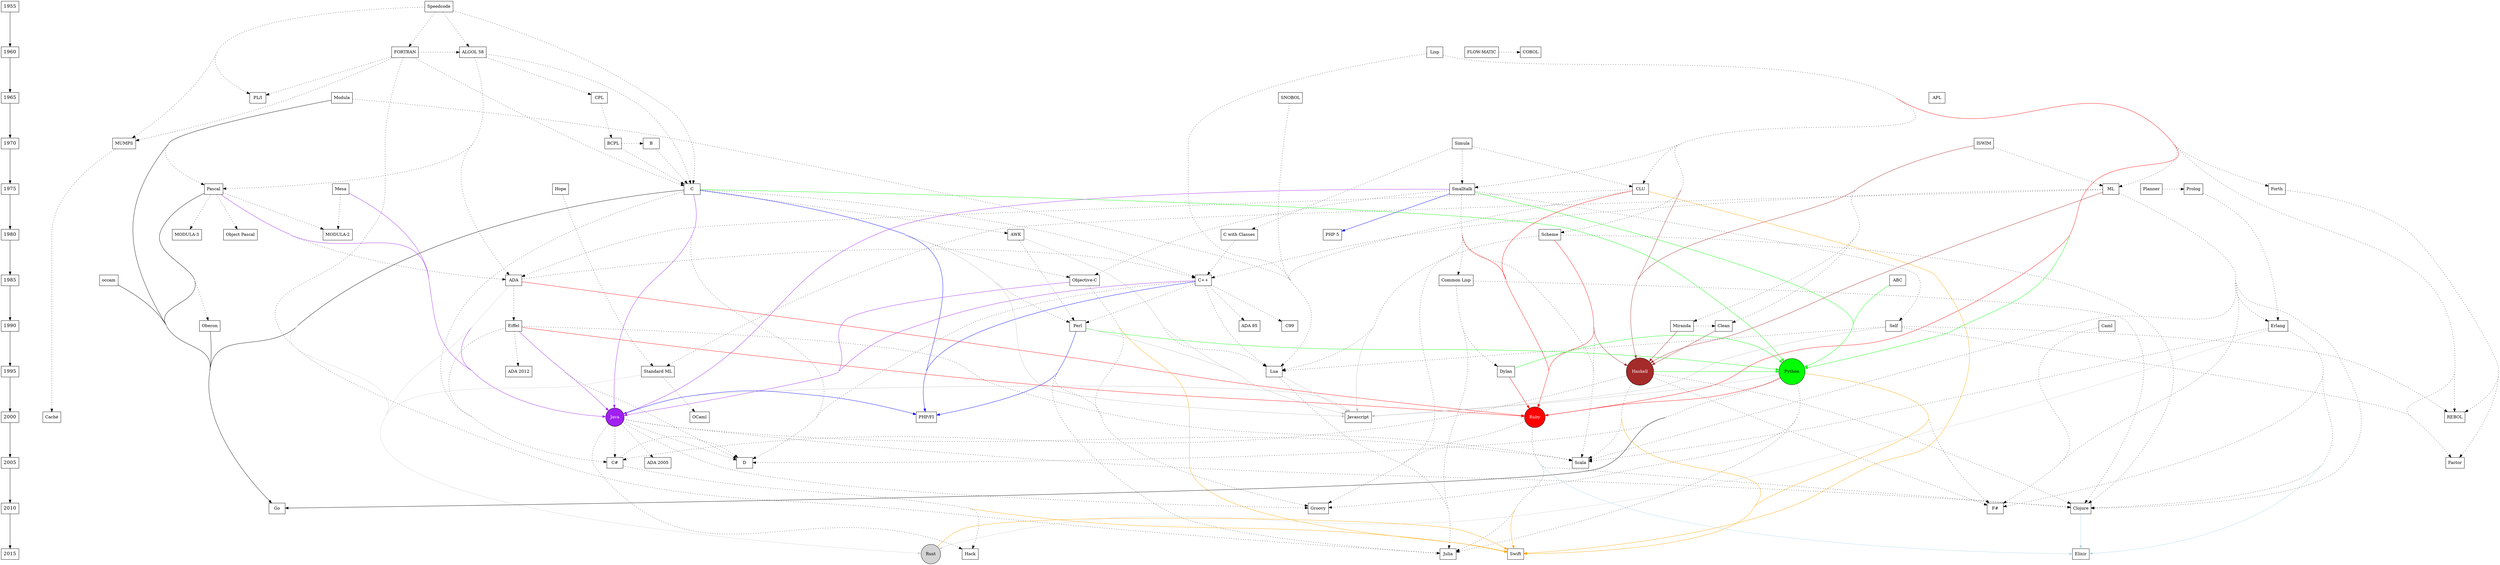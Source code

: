 digraph G {
    ranksep="1.0 equally";
    nodesep="1.0 equally";
    ratio=auto;
    concentrate=true;
    compound=true;
    {
        node [shape=box, fontsize=16];
        /* the time-line graph */
        1955 -> 1960 -> 1965 -> 1970 -> 1975 -> 1980 -> 1985 -> 1990 -> 1995 -> 2000 -> 2005 -> 2010 -> 2015
        /* ancestor programs */
        
    }

    node [shape=box];
    
    { rank = same; 1955; "Speedcode" }
    
    { rank = same; 1960; "FORTRAN"; "ALGOL 58"; "Lisp"; "FLOW-MATIC"; "COBOL" }
    
    { rank = same; 1965; "Modula"; "SNOBOL"; "APL"; "PL/I"; "CPL" }
    
    { rank = same; 1970; "BCPL"; "MUMPS"; "B"; "Simula"; "ISWIM" }
    
    { rank = same; 1975; "Pascal"; "Mesa"; "Planner"; "Hope"; "Forth"; "Prolog"; "C"; "Smalltalk"; "CLU"; "ML" }
    
    { rank = same; 1980; "AWK"; "Scheme"; "C with Classes" }
    
    { rank = same; 1985; "ABC"; "ADA"; "occam"; "C++"; "Objective-C"; "Common Lisp" }
    
    { rank = same; 1990; "Oberon"; "Eiffel"; "Erlang"; "Miranda"; "Caml"; "Clean"; "Self"; "Perl" }
    
    { rank = same; 1995; "Standard ML"; "Haskell"; "Dylan"; "Lua"; "Python" }
    
    { rank = same; 2000; "Caché"; "Ruby"; "REBOL"; "Javascript"; "Java"; "PHP/FI" }
    
    { rank = same; 2005; "D"; "C#"; "Scala"; "Factor" }
    
    { rank = same; 2010; "Clojure"; "Go"; "Groovy"; "F#" }
    
    { rank = same; 2015; "Julia"; "Elixir"; "Swift"; "Hack"; "Rust" }
    

	

    

    
        
        
            
                "Speedcode" -> "FORTRAN" [style=dotted]
            
        
            
                "Speedcode" -> "ALGOL 58" [style=dotted]
            
        
            
                "Speedcode" -> "C" [style=dotted]
            
        
            
                "Speedcode" -> "PL/I" [style=dotted]
            
        
            
                "Speedcode" -> "MUMPS" [style=dotted]
            
        
    
        
        
            
                "FORTRAN" -> "ALGOL 58" [style=dotted]
            
        
            
                "FORTRAN" -> "C" [style=dotted]
            
        
            
                "FORTRAN" -> "PL/I" [style=dotted]
            
        
            
                "FORTRAN" -> "MUMPS" [style=dotted]
            
        
            
                "FORTRAN" -> "Julia" [style=dotted]
            
        
    
        
        
            
                "ALGOL 58" -> "C" [style=dotted]
            
        
            
                "ALGOL 58" -> "CPL" [style=dotted]
            
        
            
                "ALGOL 58" -> "Pascal" [style=dotted]
            
        
            
                "ALGOL 58" -> "ADA" [style=dotted]
            
        
    
        
        
            
                "Modula" -> "Pascal" [style=dotted]
            
        
            
                "Modula" -> "Lua" [style=dotted]
            
        
            
                "Modula" -> "Go" [color=black]
            
        
    
        
        
            
                "Pascal" -> "ADA" [style=dotted]
            
        
            
                "Pascal" -> "Java" [color=purple]
            
        
            
                "Pascal" -> "MODULA-2" [style=dotted]
            
        
            
                "Pascal" -> "MODULA-3" [style=dotted]
            
        
            
                "Pascal" -> "Oberon" [style=dotted]
            
        
            
                "Pascal" -> "Object Pascal" [style=dotted]
            
        
            
                "Pascal" -> "Go" [color=black]
            
        
    
        
        
            
                "Oberon" -> "Go" [color=black]
            
        
    
        
        
            
                "Mesa" -> "Java" [color=purple]
            
        
            
                "Mesa" -> "MODULA-2" [style=dotted]
            
        
    
        
        
            
                "ABC" -> "Python" [color=green]
            
        
    
        
        
            
                "SNOBOL" -> "Lua" [style=dotted]
            
        
    
        
        
            
                "Planner" -> "Prolog" [style=dotted]
            
        
    
        
        
            
                "Prolog" -> "Erlang" [style=dotted]
            
        
    
        
        
            
                "CLU" -> "Lua" [style=dotted]
            
        
            
                "CLU" -> "ADA" [style=dotted]
            
        
            
                "CLU" -> "Ruby" [color=red]
            
        
            
                "CLU" -> "Swift" [color=orange]
            
        
    
        
        
            
                "AWK" -> "Javascript" [color=grey]
            
        
            
                "AWK" -> "Perl" [style=dotted]
            
        
            
                "AWK" -> "Lua" [style=dotted]
            
        
    
        
        
            
                "FLOW-MATIC" -> "COBOL" [style=dotted]
            
        
    
        
        
            
                "ADA" -> "C++" [style=dotted]
            
        
            
                "ADA" -> "Eiffel" [style=dotted]
            
        
            
                "ADA" -> "Rust" [color=lightgrey]
            
        
            
                "ADA" -> "Ruby" [color=red]
            
        
            
                "ADA" -> "Java" [color=purple]
            
        
    
        
        
            
                "CPL" -> "BCPL" [style=dotted]
            
        
    
        
        
            
                "BCPL" -> "B" [style=dotted]
            
        
            
                "BCPL" -> "C" [style=dotted]
            
        
    
        
        
            
                "B" -> "C" [style=dotted]
            
        
    
        
        
            
                "C" -> "AWK" [style=dotted]
            
        
            
                "C" -> "C++" [style=dotted]
            
        
            
                "C" -> "C#" [style=dotted]
            
        
            
                "C" -> "Objective-C" [style=dotted]
            
        
            
                "C" -> "D" [style=dotted]
            
        
            
                "C" -> "Go" [color=black]
            
        
            
                "C" -> "Rust" [color=lightgrey]
            
        
            
                "C" -> "Java" [color=purple]
            
        
            
                "C" -> "Javascript" [color=grey]
            
        
            
                "C" -> "Perl" [style=dotted]
            
        
            
                "C" -> "Python" [color=green]
            
        
            
                "C" -> "PHP/FI" [color=blue]
            
        
    
        
        
            
                "Simula" -> "CLU" [style=dotted]
            
        
            
                "Simula" -> "Smalltalk" [style=dotted]
            
        
            
                "Simula" -> "C with Classes" [style=dotted]
            
        
    
        
        
            
                "Smalltalk" -> "Groovy" [style=dotted]
            
        
            
                "Smalltalk" -> "Objective-C" [style=dotted]
            
        
            
                "Smalltalk" -> "Self" [style=dotted]
            
        
            
                "Smalltalk" -> "Java" [color=purple]
            
        
            
                "Smalltalk" -> "PHP 5" [color=blue]
            
        
            
                "Smalltalk" -> "Python" [color=green]
            
        
            
                "Smalltalk" -> "Ruby" [color=red]
            
        
            
                "Smalltalk" -> "Scala" [style=dotted]
            
        
            
                "Smalltalk" -> "Common Lisp" [style=dotted]
            
        
    
        
        
            
                "Eiffel" -> "ADA 2012" [style=dotted]
            
        
            
                "Eiffel" -> "C#" [style=dotted]
            
        
            
                "Eiffel" -> "D" [style=dotted]
            
        
            
                "Eiffel" -> "Java" [color=purple]
            
        
            
                "Eiffel" -> "Ruby" [color=red]
            
        
            
                "Eiffel" -> "Scala" [style=dotted]
            
        
    
        
        
            
                "ISWIM" -> "Miranda" [style=dotted]
            
        
            
                "ISWIM" -> "ML" [style=dotted]
            
        
            
                "ISWIM" -> "Haskell" [color=brown]
            
        
            
                "ISWIM" -> "Clean" [style=dotted]
            
        
    
        
        
            
                "MUMPS" -> "Caché" [style=dotted]
            
        
    
        
        
            
                "Hope" -> "Standard ML" [style=dotted]
            
        
    
        
        
            
                "occam" -> "Go" [color=black]
            
        
    
        
        
            
                "Miranda" -> "Haskell" [color=brown]
            
        
            
                "Miranda" -> "Clean" [style=dotted]
            
        
    
        
        
            
                "Clean" -> "Haskell" [color=brown]
            
        
    
        
        
            
                "Forth" -> "REBOL" [style=dotted]
            
        
            
                "Forth" -> "Factor" [style=dotted]
            
        
    
        
        
            
                "Self" -> "Javascript" [color=grey]
            
        
            
                "Self" -> "Lua" [style=dotted]
            
        
            
                "Self" -> "REBOL" [style=dotted]
            
        
            
                "Self" -> "Factor" [style=dotted]
            
        
    
        
        
            
                "ML" -> "Haskell" [color=brown]
            
        
            
                "ML" -> "C++" [style=dotted]
            
        
            
                "ML" -> "F#" [style=dotted]
            
        
            
                "ML" -> "Clojure" [style=dotted]
            
        
            
                "ML" -> "Erlang" [style=dotted]
            
        
            
                "ML" -> "Scala" [style=dotted]
            
        
            
                "ML" -> "Standard ML" [style=dotted]
            
        
    
        
        
            
                "Standard ML" -> "OCaml" [style=dotted]
            
        
            
                "Standard ML" -> "Rust" [color=lightgrey]
            
        
    
        
        
            
                "Caml" -> "F#" [style=dotted]
            
        
    
        
        
            
                "Lisp" -> "Scheme" [style=dotted]
            
        
            
                "Lisp" -> "CLU" [style=dotted]
            
        
            
                "Lisp" -> "Forth" [style=dotted]
            
        
            
                "Lisp" -> "Haskell" [color=brown]
            
        
            
                "Lisp" -> "Lua" [style=dotted]
            
        
            
                "Lisp" -> "ML" [style=dotted]
            
        
            
                "Lisp" -> "Python" [color=green]
            
        
            
                "Lisp" -> "REBOL" [style=dotted]
            
        
            
                "Lisp" -> "Ruby" [color=red]
            
        
            
                "Lisp" -> "Smalltalk" [style=dotted]
            
        
            
                "Lisp" -> "Factor" [style=dotted]
            
        
    
        
        
            
                "Common Lisp" -> "Clojure" [style=dotted]
            
        
            
                "Common Lisp" -> "Julia" [style=dotted]
            
        
            
                "Common Lisp" -> "Dylan" [style=dotted]
            
        
    
        
        
            
                "Scheme" -> "Lua" [style=dotted]
            
        
            
                "Scheme" -> "Clojure" [style=dotted]
            
        
            
                "Scheme" -> "Haskell" [color=brown]
            
        
            
                "Scheme" -> "Javascript" [color=grey]
            
        
            
                "Scheme" -> "Ruby" [color=red]
            
        
            
                "Scheme" -> "Scala" [style=dotted]
            
        
    
        
        
            
                "Dylan" -> "Python" [color=green]
            
        
            
                "Dylan" -> "Ruby" [color=red]
            
        
    
        
        
            
                "Clojure" -> "Elixir" [color=lightblue]
            
        
    
        
        "Haskell" [shape=circle, style=filled, fontcolor=white, fillcolor=brown]
        
        
            
                "Haskell" -> "C#" [style=dotted]
            
        
            
                "Haskell" -> "F#" [style=dotted]
            
        
            
                "Haskell" -> "Clojure" [style=dotted]
            
        
            
                "Haskell" -> "Python" [color=green]
            
        
            
                "Haskell" -> "Scala" [style=dotted]
            
        
            
                "Haskell" -> "Swift" [color=orange]
            
        
    
        
        
            
                "C with Classes" -> "C++" [style=dotted]
            
        
    
        
        
            
                "C++" -> "PHP/FI" [color=blue]
            
        
            
                "C++" -> "Perl" [style=dotted]
            
        
            
                "C++" -> "Lua" [style=dotted]
            
        
            
                "C++" -> "ADA 95" [style=dotted]
            
        
            
                "C++" -> "Java" [color=purple]
            
        
            
                "C++" -> "D" [style=dotted]
            
        
            
                "C++" -> "C99" [style=dotted]
            
        
    
        
        
            
                "C#" -> "Hack" [style=dotted]
            
        
            
                "C#" -> "D" [style=dotted]
            
        
            
                "C#" -> "Swift" [color=orange]
            
        
    
        
        
            
                "Objective-C" -> "Groovy" [style=dotted]
            
        
            
                "Objective-C" -> "Java" [color=purple]
            
        
            
                "Objective-C" -> "Swift" [color=orange]
            
        
    
        
        
            
                "Erlang" -> "F#" [style=dotted]
            
        
            
                "Erlang" -> "Clojure" [style=dotted]
            
        
            
                "Erlang" -> "Rust" [color=lightgrey]
            
        
            
                "Erlang" -> "Scala" [style=dotted]
            
        
            
                "Erlang" -> "Elixir" [color=lightblue]
            
        
    
        
        "Rust" [shape=circle, style=filled, fontcolor=black, fillcolor=lightgrey]
        
        
            
                "Rust" -> "Swift" [color=orange]
            
        
    
        
        
            
                "Lua" -> "Julia" [style=dotted]
            
        
            
                "Lua" -> "Javascript" [color=grey]
            
        
    
        
        "Java" [shape=circle, style=filled, fontcolor=white, fillcolor=purple]
        
        
            
                "Java" -> "ADA 2005" [style=dotted]
            
        
            
                "Java" -> "C#" [style=dotted]
            
        
            
                "Java" -> "Clojure" [style=dotted]
            
        
            
                "Java" -> "D" [style=dotted]
            
        
            
                "Java" -> "Javascript" [color=grey]
            
        
            
                "Java" -> "Scala" [style=dotted]
            
        
            
                "Java" -> "PHP/FI" [color=blue]
            
        
            
                "Java" -> "Groovy" [style=dotted]
            
        
            
                "Java" -> "Hack" [style=dotted]
            
        
    
        
        
            
                "Perl" -> "Groovy" [style=dotted]
            
        
            
                "Perl" -> "Python" [color=green]
            
        
            
                "Perl" -> "PHP/FI" [color=blue]
            
        
            
                "Perl" -> "Javascript" [color=grey]
            
        
            
                "Perl" -> "Julia" [style=dotted]
            
        
    
        
        "Python" [shape=circle, style=filled, fontcolor=black, fillcolor=green]
        
        
            
                "Python" -> "D" [style=dotted]
            
        
            
                "Python" -> "F#" [style=dotted]
            
        
            
                "Python" -> "Go" [color=black]
            
        
            
                "Python" -> "Groovy" [style=dotted]
            
        
            
                "Python" -> "Javascript" [color=grey]
            
        
            
                "Python" -> "Julia" [style=dotted]
            
        
            
                "Python" -> "Ruby" [color=red]
            
        
            
                "Python" -> "Swift" [color=orange]
            
        
    
        
        "Ruby" [shape=circle, style=filled, fontcolor=white, fillcolor=red]
        
        
            
                "Ruby" -> "Groovy" [style=dotted]
            
        
            
                "Ruby" -> "Clojure" [style=dotted]
            
        
            
                "Ruby" -> "Elixir" [color=lightblue]
            
        
            
                "Ruby" -> "Julia" [style=dotted]
            
        
            
                "Ruby" -> "Swift" [color=orange]
            
        
    
}
